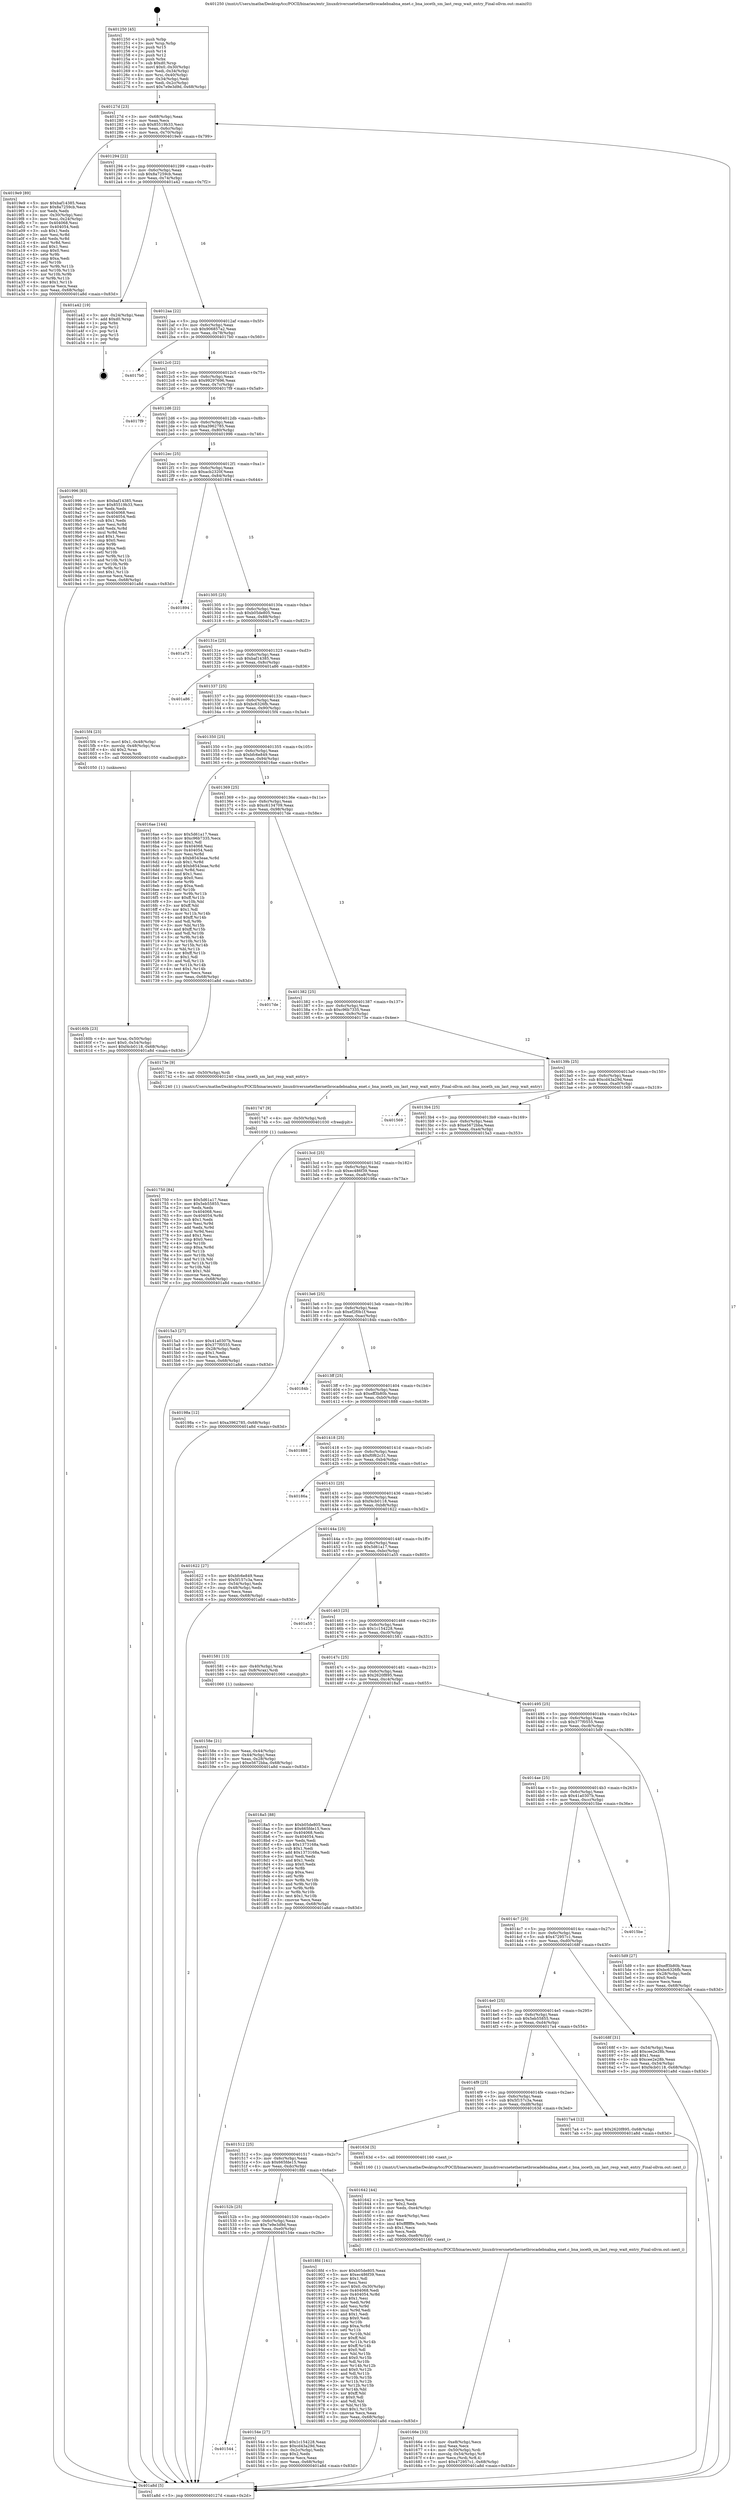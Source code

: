 digraph "0x401250" {
  label = "0x401250 (/mnt/c/Users/mathe/Desktop/tcc/POCII/binaries/extr_linuxdriversnetethernetbrocadebnabna_enet.c_bna_ioceth_sm_last_resp_wait_entry_Final-ollvm.out::main(0))"
  labelloc = "t"
  node[shape=record]

  Entry [label="",width=0.3,height=0.3,shape=circle,fillcolor=black,style=filled]
  "0x40127d" [label="{
     0x40127d [23]\l
     | [instrs]\l
     &nbsp;&nbsp;0x40127d \<+3\>: mov -0x68(%rbp),%eax\l
     &nbsp;&nbsp;0x401280 \<+2\>: mov %eax,%ecx\l
     &nbsp;&nbsp;0x401282 \<+6\>: sub $0x85519b33,%ecx\l
     &nbsp;&nbsp;0x401288 \<+3\>: mov %eax,-0x6c(%rbp)\l
     &nbsp;&nbsp;0x40128b \<+3\>: mov %ecx,-0x70(%rbp)\l
     &nbsp;&nbsp;0x40128e \<+6\>: je 00000000004019e9 \<main+0x799\>\l
  }"]
  "0x4019e9" [label="{
     0x4019e9 [89]\l
     | [instrs]\l
     &nbsp;&nbsp;0x4019e9 \<+5\>: mov $0xbaf14385,%eax\l
     &nbsp;&nbsp;0x4019ee \<+5\>: mov $0x8a7259cb,%ecx\l
     &nbsp;&nbsp;0x4019f3 \<+2\>: xor %edx,%edx\l
     &nbsp;&nbsp;0x4019f5 \<+3\>: mov -0x30(%rbp),%esi\l
     &nbsp;&nbsp;0x4019f8 \<+3\>: mov %esi,-0x24(%rbp)\l
     &nbsp;&nbsp;0x4019fb \<+7\>: mov 0x404068,%esi\l
     &nbsp;&nbsp;0x401a02 \<+7\>: mov 0x404054,%edi\l
     &nbsp;&nbsp;0x401a09 \<+3\>: sub $0x1,%edx\l
     &nbsp;&nbsp;0x401a0c \<+3\>: mov %esi,%r8d\l
     &nbsp;&nbsp;0x401a0f \<+3\>: add %edx,%r8d\l
     &nbsp;&nbsp;0x401a12 \<+4\>: imul %r8d,%esi\l
     &nbsp;&nbsp;0x401a16 \<+3\>: and $0x1,%esi\l
     &nbsp;&nbsp;0x401a19 \<+3\>: cmp $0x0,%esi\l
     &nbsp;&nbsp;0x401a1c \<+4\>: sete %r9b\l
     &nbsp;&nbsp;0x401a20 \<+3\>: cmp $0xa,%edi\l
     &nbsp;&nbsp;0x401a23 \<+4\>: setl %r10b\l
     &nbsp;&nbsp;0x401a27 \<+3\>: mov %r9b,%r11b\l
     &nbsp;&nbsp;0x401a2a \<+3\>: and %r10b,%r11b\l
     &nbsp;&nbsp;0x401a2d \<+3\>: xor %r10b,%r9b\l
     &nbsp;&nbsp;0x401a30 \<+3\>: or %r9b,%r11b\l
     &nbsp;&nbsp;0x401a33 \<+4\>: test $0x1,%r11b\l
     &nbsp;&nbsp;0x401a37 \<+3\>: cmovne %ecx,%eax\l
     &nbsp;&nbsp;0x401a3a \<+3\>: mov %eax,-0x68(%rbp)\l
     &nbsp;&nbsp;0x401a3d \<+5\>: jmp 0000000000401a8d \<main+0x83d\>\l
  }"]
  "0x401294" [label="{
     0x401294 [22]\l
     | [instrs]\l
     &nbsp;&nbsp;0x401294 \<+5\>: jmp 0000000000401299 \<main+0x49\>\l
     &nbsp;&nbsp;0x401299 \<+3\>: mov -0x6c(%rbp),%eax\l
     &nbsp;&nbsp;0x40129c \<+5\>: sub $0x8a7259cb,%eax\l
     &nbsp;&nbsp;0x4012a1 \<+3\>: mov %eax,-0x74(%rbp)\l
     &nbsp;&nbsp;0x4012a4 \<+6\>: je 0000000000401a42 \<main+0x7f2\>\l
  }"]
  Exit [label="",width=0.3,height=0.3,shape=circle,fillcolor=black,style=filled,peripheries=2]
  "0x401a42" [label="{
     0x401a42 [19]\l
     | [instrs]\l
     &nbsp;&nbsp;0x401a42 \<+3\>: mov -0x24(%rbp),%eax\l
     &nbsp;&nbsp;0x401a45 \<+7\>: add $0xd0,%rsp\l
     &nbsp;&nbsp;0x401a4c \<+1\>: pop %rbx\l
     &nbsp;&nbsp;0x401a4d \<+2\>: pop %r12\l
     &nbsp;&nbsp;0x401a4f \<+2\>: pop %r14\l
     &nbsp;&nbsp;0x401a51 \<+2\>: pop %r15\l
     &nbsp;&nbsp;0x401a53 \<+1\>: pop %rbp\l
     &nbsp;&nbsp;0x401a54 \<+1\>: ret\l
  }"]
  "0x4012aa" [label="{
     0x4012aa [22]\l
     | [instrs]\l
     &nbsp;&nbsp;0x4012aa \<+5\>: jmp 00000000004012af \<main+0x5f\>\l
     &nbsp;&nbsp;0x4012af \<+3\>: mov -0x6c(%rbp),%eax\l
     &nbsp;&nbsp;0x4012b2 \<+5\>: sub $0x906857a2,%eax\l
     &nbsp;&nbsp;0x4012b7 \<+3\>: mov %eax,-0x78(%rbp)\l
     &nbsp;&nbsp;0x4012ba \<+6\>: je 00000000004017b0 \<main+0x560\>\l
  }"]
  "0x401750" [label="{
     0x401750 [84]\l
     | [instrs]\l
     &nbsp;&nbsp;0x401750 \<+5\>: mov $0x5d61a17,%eax\l
     &nbsp;&nbsp;0x401755 \<+5\>: mov $0x5eb55855,%ecx\l
     &nbsp;&nbsp;0x40175a \<+2\>: xor %edx,%edx\l
     &nbsp;&nbsp;0x40175c \<+7\>: mov 0x404068,%esi\l
     &nbsp;&nbsp;0x401763 \<+8\>: mov 0x404054,%r8d\l
     &nbsp;&nbsp;0x40176b \<+3\>: sub $0x1,%edx\l
     &nbsp;&nbsp;0x40176e \<+3\>: mov %esi,%r9d\l
     &nbsp;&nbsp;0x401771 \<+3\>: add %edx,%r9d\l
     &nbsp;&nbsp;0x401774 \<+4\>: imul %r9d,%esi\l
     &nbsp;&nbsp;0x401778 \<+3\>: and $0x1,%esi\l
     &nbsp;&nbsp;0x40177b \<+3\>: cmp $0x0,%esi\l
     &nbsp;&nbsp;0x40177e \<+4\>: sete %r10b\l
     &nbsp;&nbsp;0x401782 \<+4\>: cmp $0xa,%r8d\l
     &nbsp;&nbsp;0x401786 \<+4\>: setl %r11b\l
     &nbsp;&nbsp;0x40178a \<+3\>: mov %r10b,%bl\l
     &nbsp;&nbsp;0x40178d \<+3\>: and %r11b,%bl\l
     &nbsp;&nbsp;0x401790 \<+3\>: xor %r11b,%r10b\l
     &nbsp;&nbsp;0x401793 \<+3\>: or %r10b,%bl\l
     &nbsp;&nbsp;0x401796 \<+3\>: test $0x1,%bl\l
     &nbsp;&nbsp;0x401799 \<+3\>: cmovne %ecx,%eax\l
     &nbsp;&nbsp;0x40179c \<+3\>: mov %eax,-0x68(%rbp)\l
     &nbsp;&nbsp;0x40179f \<+5\>: jmp 0000000000401a8d \<main+0x83d\>\l
  }"]
  "0x4017b0" [label="{
     0x4017b0\l
  }", style=dashed]
  "0x4012c0" [label="{
     0x4012c0 [22]\l
     | [instrs]\l
     &nbsp;&nbsp;0x4012c0 \<+5\>: jmp 00000000004012c5 \<main+0x75\>\l
     &nbsp;&nbsp;0x4012c5 \<+3\>: mov -0x6c(%rbp),%eax\l
     &nbsp;&nbsp;0x4012c8 \<+5\>: sub $0x99297696,%eax\l
     &nbsp;&nbsp;0x4012cd \<+3\>: mov %eax,-0x7c(%rbp)\l
     &nbsp;&nbsp;0x4012d0 \<+6\>: je 00000000004017f9 \<main+0x5a9\>\l
  }"]
  "0x401747" [label="{
     0x401747 [9]\l
     | [instrs]\l
     &nbsp;&nbsp;0x401747 \<+4\>: mov -0x50(%rbp),%rdi\l
     &nbsp;&nbsp;0x40174b \<+5\>: call 0000000000401030 \<free@plt\>\l
     | [calls]\l
     &nbsp;&nbsp;0x401030 \{1\} (unknown)\l
  }"]
  "0x4017f9" [label="{
     0x4017f9\l
  }", style=dashed]
  "0x4012d6" [label="{
     0x4012d6 [22]\l
     | [instrs]\l
     &nbsp;&nbsp;0x4012d6 \<+5\>: jmp 00000000004012db \<main+0x8b\>\l
     &nbsp;&nbsp;0x4012db \<+3\>: mov -0x6c(%rbp),%eax\l
     &nbsp;&nbsp;0x4012de \<+5\>: sub $0xa3962785,%eax\l
     &nbsp;&nbsp;0x4012e3 \<+3\>: mov %eax,-0x80(%rbp)\l
     &nbsp;&nbsp;0x4012e6 \<+6\>: je 0000000000401996 \<main+0x746\>\l
  }"]
  "0x40166e" [label="{
     0x40166e [33]\l
     | [instrs]\l
     &nbsp;&nbsp;0x40166e \<+6\>: mov -0xe8(%rbp),%ecx\l
     &nbsp;&nbsp;0x401674 \<+3\>: imul %eax,%ecx\l
     &nbsp;&nbsp;0x401677 \<+4\>: mov -0x50(%rbp),%rdi\l
     &nbsp;&nbsp;0x40167b \<+4\>: movslq -0x54(%rbp),%r8\l
     &nbsp;&nbsp;0x40167f \<+4\>: mov %ecx,(%rdi,%r8,4)\l
     &nbsp;&nbsp;0x401683 \<+7\>: movl $0x472957c1,-0x68(%rbp)\l
     &nbsp;&nbsp;0x40168a \<+5\>: jmp 0000000000401a8d \<main+0x83d\>\l
  }"]
  "0x401996" [label="{
     0x401996 [83]\l
     | [instrs]\l
     &nbsp;&nbsp;0x401996 \<+5\>: mov $0xbaf14385,%eax\l
     &nbsp;&nbsp;0x40199b \<+5\>: mov $0x85519b33,%ecx\l
     &nbsp;&nbsp;0x4019a0 \<+2\>: xor %edx,%edx\l
     &nbsp;&nbsp;0x4019a2 \<+7\>: mov 0x404068,%esi\l
     &nbsp;&nbsp;0x4019a9 \<+7\>: mov 0x404054,%edi\l
     &nbsp;&nbsp;0x4019b0 \<+3\>: sub $0x1,%edx\l
     &nbsp;&nbsp;0x4019b3 \<+3\>: mov %esi,%r8d\l
     &nbsp;&nbsp;0x4019b6 \<+3\>: add %edx,%r8d\l
     &nbsp;&nbsp;0x4019b9 \<+4\>: imul %r8d,%esi\l
     &nbsp;&nbsp;0x4019bd \<+3\>: and $0x1,%esi\l
     &nbsp;&nbsp;0x4019c0 \<+3\>: cmp $0x0,%esi\l
     &nbsp;&nbsp;0x4019c3 \<+4\>: sete %r9b\l
     &nbsp;&nbsp;0x4019c7 \<+3\>: cmp $0xa,%edi\l
     &nbsp;&nbsp;0x4019ca \<+4\>: setl %r10b\l
     &nbsp;&nbsp;0x4019ce \<+3\>: mov %r9b,%r11b\l
     &nbsp;&nbsp;0x4019d1 \<+3\>: and %r10b,%r11b\l
     &nbsp;&nbsp;0x4019d4 \<+3\>: xor %r10b,%r9b\l
     &nbsp;&nbsp;0x4019d7 \<+3\>: or %r9b,%r11b\l
     &nbsp;&nbsp;0x4019da \<+4\>: test $0x1,%r11b\l
     &nbsp;&nbsp;0x4019de \<+3\>: cmovne %ecx,%eax\l
     &nbsp;&nbsp;0x4019e1 \<+3\>: mov %eax,-0x68(%rbp)\l
     &nbsp;&nbsp;0x4019e4 \<+5\>: jmp 0000000000401a8d \<main+0x83d\>\l
  }"]
  "0x4012ec" [label="{
     0x4012ec [25]\l
     | [instrs]\l
     &nbsp;&nbsp;0x4012ec \<+5\>: jmp 00000000004012f1 \<main+0xa1\>\l
     &nbsp;&nbsp;0x4012f1 \<+3\>: mov -0x6c(%rbp),%eax\l
     &nbsp;&nbsp;0x4012f4 \<+5\>: sub $0xacb2320f,%eax\l
     &nbsp;&nbsp;0x4012f9 \<+6\>: mov %eax,-0x84(%rbp)\l
     &nbsp;&nbsp;0x4012ff \<+6\>: je 0000000000401894 \<main+0x644\>\l
  }"]
  "0x401642" [label="{
     0x401642 [44]\l
     | [instrs]\l
     &nbsp;&nbsp;0x401642 \<+2\>: xor %ecx,%ecx\l
     &nbsp;&nbsp;0x401644 \<+5\>: mov $0x2,%edx\l
     &nbsp;&nbsp;0x401649 \<+6\>: mov %edx,-0xe4(%rbp)\l
     &nbsp;&nbsp;0x40164f \<+1\>: cltd\l
     &nbsp;&nbsp;0x401650 \<+6\>: mov -0xe4(%rbp),%esi\l
     &nbsp;&nbsp;0x401656 \<+2\>: idiv %esi\l
     &nbsp;&nbsp;0x401658 \<+6\>: imul $0xfffffffe,%edx,%edx\l
     &nbsp;&nbsp;0x40165e \<+3\>: sub $0x1,%ecx\l
     &nbsp;&nbsp;0x401661 \<+2\>: sub %ecx,%edx\l
     &nbsp;&nbsp;0x401663 \<+6\>: mov %edx,-0xe8(%rbp)\l
     &nbsp;&nbsp;0x401669 \<+5\>: call 0000000000401160 \<next_i\>\l
     | [calls]\l
     &nbsp;&nbsp;0x401160 \{1\} (/mnt/c/Users/mathe/Desktop/tcc/POCII/binaries/extr_linuxdriversnetethernetbrocadebnabna_enet.c_bna_ioceth_sm_last_resp_wait_entry_Final-ollvm.out::next_i)\l
  }"]
  "0x401894" [label="{
     0x401894\l
  }", style=dashed]
  "0x401305" [label="{
     0x401305 [25]\l
     | [instrs]\l
     &nbsp;&nbsp;0x401305 \<+5\>: jmp 000000000040130a \<main+0xba\>\l
     &nbsp;&nbsp;0x40130a \<+3\>: mov -0x6c(%rbp),%eax\l
     &nbsp;&nbsp;0x40130d \<+5\>: sub $0xb05de805,%eax\l
     &nbsp;&nbsp;0x401312 \<+6\>: mov %eax,-0x88(%rbp)\l
     &nbsp;&nbsp;0x401318 \<+6\>: je 0000000000401a73 \<main+0x823\>\l
  }"]
  "0x40160b" [label="{
     0x40160b [23]\l
     | [instrs]\l
     &nbsp;&nbsp;0x40160b \<+4\>: mov %rax,-0x50(%rbp)\l
     &nbsp;&nbsp;0x40160f \<+7\>: movl $0x0,-0x54(%rbp)\l
     &nbsp;&nbsp;0x401616 \<+7\>: movl $0xf4cb0118,-0x68(%rbp)\l
     &nbsp;&nbsp;0x40161d \<+5\>: jmp 0000000000401a8d \<main+0x83d\>\l
  }"]
  "0x401a73" [label="{
     0x401a73\l
  }", style=dashed]
  "0x40131e" [label="{
     0x40131e [25]\l
     | [instrs]\l
     &nbsp;&nbsp;0x40131e \<+5\>: jmp 0000000000401323 \<main+0xd3\>\l
     &nbsp;&nbsp;0x401323 \<+3\>: mov -0x6c(%rbp),%eax\l
     &nbsp;&nbsp;0x401326 \<+5\>: sub $0xbaf14385,%eax\l
     &nbsp;&nbsp;0x40132b \<+6\>: mov %eax,-0x8c(%rbp)\l
     &nbsp;&nbsp;0x401331 \<+6\>: je 0000000000401a86 \<main+0x836\>\l
  }"]
  "0x40158e" [label="{
     0x40158e [21]\l
     | [instrs]\l
     &nbsp;&nbsp;0x40158e \<+3\>: mov %eax,-0x44(%rbp)\l
     &nbsp;&nbsp;0x401591 \<+3\>: mov -0x44(%rbp),%eax\l
     &nbsp;&nbsp;0x401594 \<+3\>: mov %eax,-0x28(%rbp)\l
     &nbsp;&nbsp;0x401597 \<+7\>: movl $0xe5672bba,-0x68(%rbp)\l
     &nbsp;&nbsp;0x40159e \<+5\>: jmp 0000000000401a8d \<main+0x83d\>\l
  }"]
  "0x401a86" [label="{
     0x401a86\l
  }", style=dashed]
  "0x401337" [label="{
     0x401337 [25]\l
     | [instrs]\l
     &nbsp;&nbsp;0x401337 \<+5\>: jmp 000000000040133c \<main+0xec\>\l
     &nbsp;&nbsp;0x40133c \<+3\>: mov -0x6c(%rbp),%eax\l
     &nbsp;&nbsp;0x40133f \<+5\>: sub $0xbc6326fb,%eax\l
     &nbsp;&nbsp;0x401344 \<+6\>: mov %eax,-0x90(%rbp)\l
     &nbsp;&nbsp;0x40134a \<+6\>: je 00000000004015f4 \<main+0x3a4\>\l
  }"]
  "0x401250" [label="{
     0x401250 [45]\l
     | [instrs]\l
     &nbsp;&nbsp;0x401250 \<+1\>: push %rbp\l
     &nbsp;&nbsp;0x401251 \<+3\>: mov %rsp,%rbp\l
     &nbsp;&nbsp;0x401254 \<+2\>: push %r15\l
     &nbsp;&nbsp;0x401256 \<+2\>: push %r14\l
     &nbsp;&nbsp;0x401258 \<+2\>: push %r12\l
     &nbsp;&nbsp;0x40125a \<+1\>: push %rbx\l
     &nbsp;&nbsp;0x40125b \<+7\>: sub $0xd0,%rsp\l
     &nbsp;&nbsp;0x401262 \<+7\>: movl $0x0,-0x30(%rbp)\l
     &nbsp;&nbsp;0x401269 \<+3\>: mov %edi,-0x34(%rbp)\l
     &nbsp;&nbsp;0x40126c \<+4\>: mov %rsi,-0x40(%rbp)\l
     &nbsp;&nbsp;0x401270 \<+3\>: mov -0x34(%rbp),%edi\l
     &nbsp;&nbsp;0x401273 \<+3\>: mov %edi,-0x2c(%rbp)\l
     &nbsp;&nbsp;0x401276 \<+7\>: movl $0x7e9e3d9d,-0x68(%rbp)\l
  }"]
  "0x4015f4" [label="{
     0x4015f4 [23]\l
     | [instrs]\l
     &nbsp;&nbsp;0x4015f4 \<+7\>: movl $0x1,-0x48(%rbp)\l
     &nbsp;&nbsp;0x4015fb \<+4\>: movslq -0x48(%rbp),%rax\l
     &nbsp;&nbsp;0x4015ff \<+4\>: shl $0x2,%rax\l
     &nbsp;&nbsp;0x401603 \<+3\>: mov %rax,%rdi\l
     &nbsp;&nbsp;0x401606 \<+5\>: call 0000000000401050 \<malloc@plt\>\l
     | [calls]\l
     &nbsp;&nbsp;0x401050 \{1\} (unknown)\l
  }"]
  "0x401350" [label="{
     0x401350 [25]\l
     | [instrs]\l
     &nbsp;&nbsp;0x401350 \<+5\>: jmp 0000000000401355 \<main+0x105\>\l
     &nbsp;&nbsp;0x401355 \<+3\>: mov -0x6c(%rbp),%eax\l
     &nbsp;&nbsp;0x401358 \<+5\>: sub $0xbfc6e849,%eax\l
     &nbsp;&nbsp;0x40135d \<+6\>: mov %eax,-0x94(%rbp)\l
     &nbsp;&nbsp;0x401363 \<+6\>: je 00000000004016ae \<main+0x45e\>\l
  }"]
  "0x401a8d" [label="{
     0x401a8d [5]\l
     | [instrs]\l
     &nbsp;&nbsp;0x401a8d \<+5\>: jmp 000000000040127d \<main+0x2d\>\l
  }"]
  "0x4016ae" [label="{
     0x4016ae [144]\l
     | [instrs]\l
     &nbsp;&nbsp;0x4016ae \<+5\>: mov $0x5d61a17,%eax\l
     &nbsp;&nbsp;0x4016b3 \<+5\>: mov $0xc96b7335,%ecx\l
     &nbsp;&nbsp;0x4016b8 \<+2\>: mov $0x1,%dl\l
     &nbsp;&nbsp;0x4016ba \<+7\>: mov 0x404068,%esi\l
     &nbsp;&nbsp;0x4016c1 \<+7\>: mov 0x404054,%edi\l
     &nbsp;&nbsp;0x4016c8 \<+3\>: mov %esi,%r8d\l
     &nbsp;&nbsp;0x4016cb \<+7\>: sub $0xb8543eae,%r8d\l
     &nbsp;&nbsp;0x4016d2 \<+4\>: sub $0x1,%r8d\l
     &nbsp;&nbsp;0x4016d6 \<+7\>: add $0xb8543eae,%r8d\l
     &nbsp;&nbsp;0x4016dd \<+4\>: imul %r8d,%esi\l
     &nbsp;&nbsp;0x4016e1 \<+3\>: and $0x1,%esi\l
     &nbsp;&nbsp;0x4016e4 \<+3\>: cmp $0x0,%esi\l
     &nbsp;&nbsp;0x4016e7 \<+4\>: sete %r9b\l
     &nbsp;&nbsp;0x4016eb \<+3\>: cmp $0xa,%edi\l
     &nbsp;&nbsp;0x4016ee \<+4\>: setl %r10b\l
     &nbsp;&nbsp;0x4016f2 \<+3\>: mov %r9b,%r11b\l
     &nbsp;&nbsp;0x4016f5 \<+4\>: xor $0xff,%r11b\l
     &nbsp;&nbsp;0x4016f9 \<+3\>: mov %r10b,%bl\l
     &nbsp;&nbsp;0x4016fc \<+3\>: xor $0xff,%bl\l
     &nbsp;&nbsp;0x4016ff \<+3\>: xor $0x1,%dl\l
     &nbsp;&nbsp;0x401702 \<+3\>: mov %r11b,%r14b\l
     &nbsp;&nbsp;0x401705 \<+4\>: and $0xff,%r14b\l
     &nbsp;&nbsp;0x401709 \<+3\>: and %dl,%r9b\l
     &nbsp;&nbsp;0x40170c \<+3\>: mov %bl,%r15b\l
     &nbsp;&nbsp;0x40170f \<+4\>: and $0xff,%r15b\l
     &nbsp;&nbsp;0x401713 \<+3\>: and %dl,%r10b\l
     &nbsp;&nbsp;0x401716 \<+3\>: or %r9b,%r14b\l
     &nbsp;&nbsp;0x401719 \<+3\>: or %r10b,%r15b\l
     &nbsp;&nbsp;0x40171c \<+3\>: xor %r15b,%r14b\l
     &nbsp;&nbsp;0x40171f \<+3\>: or %bl,%r11b\l
     &nbsp;&nbsp;0x401722 \<+4\>: xor $0xff,%r11b\l
     &nbsp;&nbsp;0x401726 \<+3\>: or $0x1,%dl\l
     &nbsp;&nbsp;0x401729 \<+3\>: and %dl,%r11b\l
     &nbsp;&nbsp;0x40172c \<+3\>: or %r11b,%r14b\l
     &nbsp;&nbsp;0x40172f \<+4\>: test $0x1,%r14b\l
     &nbsp;&nbsp;0x401733 \<+3\>: cmovne %ecx,%eax\l
     &nbsp;&nbsp;0x401736 \<+3\>: mov %eax,-0x68(%rbp)\l
     &nbsp;&nbsp;0x401739 \<+5\>: jmp 0000000000401a8d \<main+0x83d\>\l
  }"]
  "0x401369" [label="{
     0x401369 [25]\l
     | [instrs]\l
     &nbsp;&nbsp;0x401369 \<+5\>: jmp 000000000040136e \<main+0x11e\>\l
     &nbsp;&nbsp;0x40136e \<+3\>: mov -0x6c(%rbp),%eax\l
     &nbsp;&nbsp;0x401371 \<+5\>: sub $0xc6134709,%eax\l
     &nbsp;&nbsp;0x401376 \<+6\>: mov %eax,-0x98(%rbp)\l
     &nbsp;&nbsp;0x40137c \<+6\>: je 00000000004017de \<main+0x58e\>\l
  }"]
  "0x401544" [label="{
     0x401544\l
  }", style=dashed]
  "0x4017de" [label="{
     0x4017de\l
  }", style=dashed]
  "0x401382" [label="{
     0x401382 [25]\l
     | [instrs]\l
     &nbsp;&nbsp;0x401382 \<+5\>: jmp 0000000000401387 \<main+0x137\>\l
     &nbsp;&nbsp;0x401387 \<+3\>: mov -0x6c(%rbp),%eax\l
     &nbsp;&nbsp;0x40138a \<+5\>: sub $0xc96b7335,%eax\l
     &nbsp;&nbsp;0x40138f \<+6\>: mov %eax,-0x9c(%rbp)\l
     &nbsp;&nbsp;0x401395 \<+6\>: je 000000000040173e \<main+0x4ee\>\l
  }"]
  "0x40154e" [label="{
     0x40154e [27]\l
     | [instrs]\l
     &nbsp;&nbsp;0x40154e \<+5\>: mov $0x1c154228,%eax\l
     &nbsp;&nbsp;0x401553 \<+5\>: mov $0xcd43a29d,%ecx\l
     &nbsp;&nbsp;0x401558 \<+3\>: mov -0x2c(%rbp),%edx\l
     &nbsp;&nbsp;0x40155b \<+3\>: cmp $0x2,%edx\l
     &nbsp;&nbsp;0x40155e \<+3\>: cmovne %ecx,%eax\l
     &nbsp;&nbsp;0x401561 \<+3\>: mov %eax,-0x68(%rbp)\l
     &nbsp;&nbsp;0x401564 \<+5\>: jmp 0000000000401a8d \<main+0x83d\>\l
  }"]
  "0x40173e" [label="{
     0x40173e [9]\l
     | [instrs]\l
     &nbsp;&nbsp;0x40173e \<+4\>: mov -0x50(%rbp),%rdi\l
     &nbsp;&nbsp;0x401742 \<+5\>: call 0000000000401240 \<bna_ioceth_sm_last_resp_wait_entry\>\l
     | [calls]\l
     &nbsp;&nbsp;0x401240 \{1\} (/mnt/c/Users/mathe/Desktop/tcc/POCII/binaries/extr_linuxdriversnetethernetbrocadebnabna_enet.c_bna_ioceth_sm_last_resp_wait_entry_Final-ollvm.out::bna_ioceth_sm_last_resp_wait_entry)\l
  }"]
  "0x40139b" [label="{
     0x40139b [25]\l
     | [instrs]\l
     &nbsp;&nbsp;0x40139b \<+5\>: jmp 00000000004013a0 \<main+0x150\>\l
     &nbsp;&nbsp;0x4013a0 \<+3\>: mov -0x6c(%rbp),%eax\l
     &nbsp;&nbsp;0x4013a3 \<+5\>: sub $0xcd43a29d,%eax\l
     &nbsp;&nbsp;0x4013a8 \<+6\>: mov %eax,-0xa0(%rbp)\l
     &nbsp;&nbsp;0x4013ae \<+6\>: je 0000000000401569 \<main+0x319\>\l
  }"]
  "0x40152b" [label="{
     0x40152b [25]\l
     | [instrs]\l
     &nbsp;&nbsp;0x40152b \<+5\>: jmp 0000000000401530 \<main+0x2e0\>\l
     &nbsp;&nbsp;0x401530 \<+3\>: mov -0x6c(%rbp),%eax\l
     &nbsp;&nbsp;0x401533 \<+5\>: sub $0x7e9e3d9d,%eax\l
     &nbsp;&nbsp;0x401538 \<+6\>: mov %eax,-0xe0(%rbp)\l
     &nbsp;&nbsp;0x40153e \<+6\>: je 000000000040154e \<main+0x2fe\>\l
  }"]
  "0x401569" [label="{
     0x401569\l
  }", style=dashed]
  "0x4013b4" [label="{
     0x4013b4 [25]\l
     | [instrs]\l
     &nbsp;&nbsp;0x4013b4 \<+5\>: jmp 00000000004013b9 \<main+0x169\>\l
     &nbsp;&nbsp;0x4013b9 \<+3\>: mov -0x6c(%rbp),%eax\l
     &nbsp;&nbsp;0x4013bc \<+5\>: sub $0xe5672bba,%eax\l
     &nbsp;&nbsp;0x4013c1 \<+6\>: mov %eax,-0xa4(%rbp)\l
     &nbsp;&nbsp;0x4013c7 \<+6\>: je 00000000004015a3 \<main+0x353\>\l
  }"]
  "0x4018fd" [label="{
     0x4018fd [141]\l
     | [instrs]\l
     &nbsp;&nbsp;0x4018fd \<+5\>: mov $0xb05de805,%eax\l
     &nbsp;&nbsp;0x401902 \<+5\>: mov $0xec486f39,%ecx\l
     &nbsp;&nbsp;0x401907 \<+2\>: mov $0x1,%dl\l
     &nbsp;&nbsp;0x401909 \<+2\>: xor %esi,%esi\l
     &nbsp;&nbsp;0x40190b \<+7\>: movl $0x0,-0x30(%rbp)\l
     &nbsp;&nbsp;0x401912 \<+7\>: mov 0x404068,%edi\l
     &nbsp;&nbsp;0x401919 \<+8\>: mov 0x404054,%r8d\l
     &nbsp;&nbsp;0x401921 \<+3\>: sub $0x1,%esi\l
     &nbsp;&nbsp;0x401924 \<+3\>: mov %edi,%r9d\l
     &nbsp;&nbsp;0x401927 \<+3\>: add %esi,%r9d\l
     &nbsp;&nbsp;0x40192a \<+4\>: imul %r9d,%edi\l
     &nbsp;&nbsp;0x40192e \<+3\>: and $0x1,%edi\l
     &nbsp;&nbsp;0x401931 \<+3\>: cmp $0x0,%edi\l
     &nbsp;&nbsp;0x401934 \<+4\>: sete %r10b\l
     &nbsp;&nbsp;0x401938 \<+4\>: cmp $0xa,%r8d\l
     &nbsp;&nbsp;0x40193c \<+4\>: setl %r11b\l
     &nbsp;&nbsp;0x401940 \<+3\>: mov %r10b,%bl\l
     &nbsp;&nbsp;0x401943 \<+3\>: xor $0xff,%bl\l
     &nbsp;&nbsp;0x401946 \<+3\>: mov %r11b,%r14b\l
     &nbsp;&nbsp;0x401949 \<+4\>: xor $0xff,%r14b\l
     &nbsp;&nbsp;0x40194d \<+3\>: xor $0x0,%dl\l
     &nbsp;&nbsp;0x401950 \<+3\>: mov %bl,%r15b\l
     &nbsp;&nbsp;0x401953 \<+4\>: and $0x0,%r15b\l
     &nbsp;&nbsp;0x401957 \<+3\>: and %dl,%r10b\l
     &nbsp;&nbsp;0x40195a \<+3\>: mov %r14b,%r12b\l
     &nbsp;&nbsp;0x40195d \<+4\>: and $0x0,%r12b\l
     &nbsp;&nbsp;0x401961 \<+3\>: and %dl,%r11b\l
     &nbsp;&nbsp;0x401964 \<+3\>: or %r10b,%r15b\l
     &nbsp;&nbsp;0x401967 \<+3\>: or %r11b,%r12b\l
     &nbsp;&nbsp;0x40196a \<+3\>: xor %r12b,%r15b\l
     &nbsp;&nbsp;0x40196d \<+3\>: or %r14b,%bl\l
     &nbsp;&nbsp;0x401970 \<+3\>: xor $0xff,%bl\l
     &nbsp;&nbsp;0x401973 \<+3\>: or $0x0,%dl\l
     &nbsp;&nbsp;0x401976 \<+2\>: and %dl,%bl\l
     &nbsp;&nbsp;0x401978 \<+3\>: or %bl,%r15b\l
     &nbsp;&nbsp;0x40197b \<+4\>: test $0x1,%r15b\l
     &nbsp;&nbsp;0x40197f \<+3\>: cmovne %ecx,%eax\l
     &nbsp;&nbsp;0x401982 \<+3\>: mov %eax,-0x68(%rbp)\l
     &nbsp;&nbsp;0x401985 \<+5\>: jmp 0000000000401a8d \<main+0x83d\>\l
  }"]
  "0x4015a3" [label="{
     0x4015a3 [27]\l
     | [instrs]\l
     &nbsp;&nbsp;0x4015a3 \<+5\>: mov $0x41a0307b,%eax\l
     &nbsp;&nbsp;0x4015a8 \<+5\>: mov $0x377f0555,%ecx\l
     &nbsp;&nbsp;0x4015ad \<+3\>: mov -0x28(%rbp),%edx\l
     &nbsp;&nbsp;0x4015b0 \<+3\>: cmp $0x1,%edx\l
     &nbsp;&nbsp;0x4015b3 \<+3\>: cmovl %ecx,%eax\l
     &nbsp;&nbsp;0x4015b6 \<+3\>: mov %eax,-0x68(%rbp)\l
     &nbsp;&nbsp;0x4015b9 \<+5\>: jmp 0000000000401a8d \<main+0x83d\>\l
  }"]
  "0x4013cd" [label="{
     0x4013cd [25]\l
     | [instrs]\l
     &nbsp;&nbsp;0x4013cd \<+5\>: jmp 00000000004013d2 \<main+0x182\>\l
     &nbsp;&nbsp;0x4013d2 \<+3\>: mov -0x6c(%rbp),%eax\l
     &nbsp;&nbsp;0x4013d5 \<+5\>: sub $0xec486f39,%eax\l
     &nbsp;&nbsp;0x4013da \<+6\>: mov %eax,-0xa8(%rbp)\l
     &nbsp;&nbsp;0x4013e0 \<+6\>: je 000000000040198a \<main+0x73a\>\l
  }"]
  "0x401512" [label="{
     0x401512 [25]\l
     | [instrs]\l
     &nbsp;&nbsp;0x401512 \<+5\>: jmp 0000000000401517 \<main+0x2c7\>\l
     &nbsp;&nbsp;0x401517 \<+3\>: mov -0x6c(%rbp),%eax\l
     &nbsp;&nbsp;0x40151a \<+5\>: sub $0x665fde15,%eax\l
     &nbsp;&nbsp;0x40151f \<+6\>: mov %eax,-0xdc(%rbp)\l
     &nbsp;&nbsp;0x401525 \<+6\>: je 00000000004018fd \<main+0x6ad\>\l
  }"]
  "0x40198a" [label="{
     0x40198a [12]\l
     | [instrs]\l
     &nbsp;&nbsp;0x40198a \<+7\>: movl $0xa3962785,-0x68(%rbp)\l
     &nbsp;&nbsp;0x401991 \<+5\>: jmp 0000000000401a8d \<main+0x83d\>\l
  }"]
  "0x4013e6" [label="{
     0x4013e6 [25]\l
     | [instrs]\l
     &nbsp;&nbsp;0x4013e6 \<+5\>: jmp 00000000004013eb \<main+0x19b\>\l
     &nbsp;&nbsp;0x4013eb \<+3\>: mov -0x6c(%rbp),%eax\l
     &nbsp;&nbsp;0x4013ee \<+5\>: sub $0xef2f0b1f,%eax\l
     &nbsp;&nbsp;0x4013f3 \<+6\>: mov %eax,-0xac(%rbp)\l
     &nbsp;&nbsp;0x4013f9 \<+6\>: je 000000000040184b \<main+0x5fb\>\l
  }"]
  "0x40163d" [label="{
     0x40163d [5]\l
     | [instrs]\l
     &nbsp;&nbsp;0x40163d \<+5\>: call 0000000000401160 \<next_i\>\l
     | [calls]\l
     &nbsp;&nbsp;0x401160 \{1\} (/mnt/c/Users/mathe/Desktop/tcc/POCII/binaries/extr_linuxdriversnetethernetbrocadebnabna_enet.c_bna_ioceth_sm_last_resp_wait_entry_Final-ollvm.out::next_i)\l
  }"]
  "0x40184b" [label="{
     0x40184b\l
  }", style=dashed]
  "0x4013ff" [label="{
     0x4013ff [25]\l
     | [instrs]\l
     &nbsp;&nbsp;0x4013ff \<+5\>: jmp 0000000000401404 \<main+0x1b4\>\l
     &nbsp;&nbsp;0x401404 \<+3\>: mov -0x6c(%rbp),%eax\l
     &nbsp;&nbsp;0x401407 \<+5\>: sub $0xeff3b80b,%eax\l
     &nbsp;&nbsp;0x40140c \<+6\>: mov %eax,-0xb0(%rbp)\l
     &nbsp;&nbsp;0x401412 \<+6\>: je 0000000000401888 \<main+0x638\>\l
  }"]
  "0x4014f9" [label="{
     0x4014f9 [25]\l
     | [instrs]\l
     &nbsp;&nbsp;0x4014f9 \<+5\>: jmp 00000000004014fe \<main+0x2ae\>\l
     &nbsp;&nbsp;0x4014fe \<+3\>: mov -0x6c(%rbp),%eax\l
     &nbsp;&nbsp;0x401501 \<+5\>: sub $0x5f157c3a,%eax\l
     &nbsp;&nbsp;0x401506 \<+6\>: mov %eax,-0xd8(%rbp)\l
     &nbsp;&nbsp;0x40150c \<+6\>: je 000000000040163d \<main+0x3ed\>\l
  }"]
  "0x401888" [label="{
     0x401888\l
  }", style=dashed]
  "0x401418" [label="{
     0x401418 [25]\l
     | [instrs]\l
     &nbsp;&nbsp;0x401418 \<+5\>: jmp 000000000040141d \<main+0x1cd\>\l
     &nbsp;&nbsp;0x40141d \<+3\>: mov -0x6c(%rbp),%eax\l
     &nbsp;&nbsp;0x401420 \<+5\>: sub $0xf0f62c31,%eax\l
     &nbsp;&nbsp;0x401425 \<+6\>: mov %eax,-0xb4(%rbp)\l
     &nbsp;&nbsp;0x40142b \<+6\>: je 000000000040186a \<main+0x61a\>\l
  }"]
  "0x4017a4" [label="{
     0x4017a4 [12]\l
     | [instrs]\l
     &nbsp;&nbsp;0x4017a4 \<+7\>: movl $0x2620f895,-0x68(%rbp)\l
     &nbsp;&nbsp;0x4017ab \<+5\>: jmp 0000000000401a8d \<main+0x83d\>\l
  }"]
  "0x40186a" [label="{
     0x40186a\l
  }", style=dashed]
  "0x401431" [label="{
     0x401431 [25]\l
     | [instrs]\l
     &nbsp;&nbsp;0x401431 \<+5\>: jmp 0000000000401436 \<main+0x1e6\>\l
     &nbsp;&nbsp;0x401436 \<+3\>: mov -0x6c(%rbp),%eax\l
     &nbsp;&nbsp;0x401439 \<+5\>: sub $0xf4cb0118,%eax\l
     &nbsp;&nbsp;0x40143e \<+6\>: mov %eax,-0xb8(%rbp)\l
     &nbsp;&nbsp;0x401444 \<+6\>: je 0000000000401622 \<main+0x3d2\>\l
  }"]
  "0x4014e0" [label="{
     0x4014e0 [25]\l
     | [instrs]\l
     &nbsp;&nbsp;0x4014e0 \<+5\>: jmp 00000000004014e5 \<main+0x295\>\l
     &nbsp;&nbsp;0x4014e5 \<+3\>: mov -0x6c(%rbp),%eax\l
     &nbsp;&nbsp;0x4014e8 \<+5\>: sub $0x5eb55855,%eax\l
     &nbsp;&nbsp;0x4014ed \<+6\>: mov %eax,-0xd4(%rbp)\l
     &nbsp;&nbsp;0x4014f3 \<+6\>: je 00000000004017a4 \<main+0x554\>\l
  }"]
  "0x401622" [label="{
     0x401622 [27]\l
     | [instrs]\l
     &nbsp;&nbsp;0x401622 \<+5\>: mov $0xbfc6e849,%eax\l
     &nbsp;&nbsp;0x401627 \<+5\>: mov $0x5f157c3a,%ecx\l
     &nbsp;&nbsp;0x40162c \<+3\>: mov -0x54(%rbp),%edx\l
     &nbsp;&nbsp;0x40162f \<+3\>: cmp -0x48(%rbp),%edx\l
     &nbsp;&nbsp;0x401632 \<+3\>: cmovl %ecx,%eax\l
     &nbsp;&nbsp;0x401635 \<+3\>: mov %eax,-0x68(%rbp)\l
     &nbsp;&nbsp;0x401638 \<+5\>: jmp 0000000000401a8d \<main+0x83d\>\l
  }"]
  "0x40144a" [label="{
     0x40144a [25]\l
     | [instrs]\l
     &nbsp;&nbsp;0x40144a \<+5\>: jmp 000000000040144f \<main+0x1ff\>\l
     &nbsp;&nbsp;0x40144f \<+3\>: mov -0x6c(%rbp),%eax\l
     &nbsp;&nbsp;0x401452 \<+5\>: sub $0x5d61a17,%eax\l
     &nbsp;&nbsp;0x401457 \<+6\>: mov %eax,-0xbc(%rbp)\l
     &nbsp;&nbsp;0x40145d \<+6\>: je 0000000000401a55 \<main+0x805\>\l
  }"]
  "0x40168f" [label="{
     0x40168f [31]\l
     | [instrs]\l
     &nbsp;&nbsp;0x40168f \<+3\>: mov -0x54(%rbp),%eax\l
     &nbsp;&nbsp;0x401692 \<+5\>: add $0xcee2e28b,%eax\l
     &nbsp;&nbsp;0x401697 \<+3\>: add $0x1,%eax\l
     &nbsp;&nbsp;0x40169a \<+5\>: sub $0xcee2e28b,%eax\l
     &nbsp;&nbsp;0x40169f \<+3\>: mov %eax,-0x54(%rbp)\l
     &nbsp;&nbsp;0x4016a2 \<+7\>: movl $0xf4cb0118,-0x68(%rbp)\l
     &nbsp;&nbsp;0x4016a9 \<+5\>: jmp 0000000000401a8d \<main+0x83d\>\l
  }"]
  "0x401a55" [label="{
     0x401a55\l
  }", style=dashed]
  "0x401463" [label="{
     0x401463 [25]\l
     | [instrs]\l
     &nbsp;&nbsp;0x401463 \<+5\>: jmp 0000000000401468 \<main+0x218\>\l
     &nbsp;&nbsp;0x401468 \<+3\>: mov -0x6c(%rbp),%eax\l
     &nbsp;&nbsp;0x40146b \<+5\>: sub $0x1c154228,%eax\l
     &nbsp;&nbsp;0x401470 \<+6\>: mov %eax,-0xc0(%rbp)\l
     &nbsp;&nbsp;0x401476 \<+6\>: je 0000000000401581 \<main+0x331\>\l
  }"]
  "0x4014c7" [label="{
     0x4014c7 [25]\l
     | [instrs]\l
     &nbsp;&nbsp;0x4014c7 \<+5\>: jmp 00000000004014cc \<main+0x27c\>\l
     &nbsp;&nbsp;0x4014cc \<+3\>: mov -0x6c(%rbp),%eax\l
     &nbsp;&nbsp;0x4014cf \<+5\>: sub $0x472957c1,%eax\l
     &nbsp;&nbsp;0x4014d4 \<+6\>: mov %eax,-0xd0(%rbp)\l
     &nbsp;&nbsp;0x4014da \<+6\>: je 000000000040168f \<main+0x43f\>\l
  }"]
  "0x401581" [label="{
     0x401581 [13]\l
     | [instrs]\l
     &nbsp;&nbsp;0x401581 \<+4\>: mov -0x40(%rbp),%rax\l
     &nbsp;&nbsp;0x401585 \<+4\>: mov 0x8(%rax),%rdi\l
     &nbsp;&nbsp;0x401589 \<+5\>: call 0000000000401060 \<atoi@plt\>\l
     | [calls]\l
     &nbsp;&nbsp;0x401060 \{1\} (unknown)\l
  }"]
  "0x40147c" [label="{
     0x40147c [25]\l
     | [instrs]\l
     &nbsp;&nbsp;0x40147c \<+5\>: jmp 0000000000401481 \<main+0x231\>\l
     &nbsp;&nbsp;0x401481 \<+3\>: mov -0x6c(%rbp),%eax\l
     &nbsp;&nbsp;0x401484 \<+5\>: sub $0x2620f895,%eax\l
     &nbsp;&nbsp;0x401489 \<+6\>: mov %eax,-0xc4(%rbp)\l
     &nbsp;&nbsp;0x40148f \<+6\>: je 00000000004018a5 \<main+0x655\>\l
  }"]
  "0x4015be" [label="{
     0x4015be\l
  }", style=dashed]
  "0x4018a5" [label="{
     0x4018a5 [88]\l
     | [instrs]\l
     &nbsp;&nbsp;0x4018a5 \<+5\>: mov $0xb05de805,%eax\l
     &nbsp;&nbsp;0x4018aa \<+5\>: mov $0x665fde15,%ecx\l
     &nbsp;&nbsp;0x4018af \<+7\>: mov 0x404068,%edx\l
     &nbsp;&nbsp;0x4018b6 \<+7\>: mov 0x404054,%esi\l
     &nbsp;&nbsp;0x4018bd \<+2\>: mov %edx,%edi\l
     &nbsp;&nbsp;0x4018bf \<+6\>: sub $0x1373168a,%edi\l
     &nbsp;&nbsp;0x4018c5 \<+3\>: sub $0x1,%edi\l
     &nbsp;&nbsp;0x4018c8 \<+6\>: add $0x1373168a,%edi\l
     &nbsp;&nbsp;0x4018ce \<+3\>: imul %edi,%edx\l
     &nbsp;&nbsp;0x4018d1 \<+3\>: and $0x1,%edx\l
     &nbsp;&nbsp;0x4018d4 \<+3\>: cmp $0x0,%edx\l
     &nbsp;&nbsp;0x4018d7 \<+4\>: sete %r8b\l
     &nbsp;&nbsp;0x4018db \<+3\>: cmp $0xa,%esi\l
     &nbsp;&nbsp;0x4018de \<+4\>: setl %r9b\l
     &nbsp;&nbsp;0x4018e2 \<+3\>: mov %r8b,%r10b\l
     &nbsp;&nbsp;0x4018e5 \<+3\>: and %r9b,%r10b\l
     &nbsp;&nbsp;0x4018e8 \<+3\>: xor %r9b,%r8b\l
     &nbsp;&nbsp;0x4018eb \<+3\>: or %r8b,%r10b\l
     &nbsp;&nbsp;0x4018ee \<+4\>: test $0x1,%r10b\l
     &nbsp;&nbsp;0x4018f2 \<+3\>: cmovne %ecx,%eax\l
     &nbsp;&nbsp;0x4018f5 \<+3\>: mov %eax,-0x68(%rbp)\l
     &nbsp;&nbsp;0x4018f8 \<+5\>: jmp 0000000000401a8d \<main+0x83d\>\l
  }"]
  "0x401495" [label="{
     0x401495 [25]\l
     | [instrs]\l
     &nbsp;&nbsp;0x401495 \<+5\>: jmp 000000000040149a \<main+0x24a\>\l
     &nbsp;&nbsp;0x40149a \<+3\>: mov -0x6c(%rbp),%eax\l
     &nbsp;&nbsp;0x40149d \<+5\>: sub $0x377f0555,%eax\l
     &nbsp;&nbsp;0x4014a2 \<+6\>: mov %eax,-0xc8(%rbp)\l
     &nbsp;&nbsp;0x4014a8 \<+6\>: je 00000000004015d9 \<main+0x389\>\l
  }"]
  "0x4014ae" [label="{
     0x4014ae [25]\l
     | [instrs]\l
     &nbsp;&nbsp;0x4014ae \<+5\>: jmp 00000000004014b3 \<main+0x263\>\l
     &nbsp;&nbsp;0x4014b3 \<+3\>: mov -0x6c(%rbp),%eax\l
     &nbsp;&nbsp;0x4014b6 \<+5\>: sub $0x41a0307b,%eax\l
     &nbsp;&nbsp;0x4014bb \<+6\>: mov %eax,-0xcc(%rbp)\l
     &nbsp;&nbsp;0x4014c1 \<+6\>: je 00000000004015be \<main+0x36e\>\l
  }"]
  "0x4015d9" [label="{
     0x4015d9 [27]\l
     | [instrs]\l
     &nbsp;&nbsp;0x4015d9 \<+5\>: mov $0xeff3b80b,%eax\l
     &nbsp;&nbsp;0x4015de \<+5\>: mov $0xbc6326fb,%ecx\l
     &nbsp;&nbsp;0x4015e3 \<+3\>: mov -0x28(%rbp),%edx\l
     &nbsp;&nbsp;0x4015e6 \<+3\>: cmp $0x0,%edx\l
     &nbsp;&nbsp;0x4015e9 \<+3\>: cmove %ecx,%eax\l
     &nbsp;&nbsp;0x4015ec \<+3\>: mov %eax,-0x68(%rbp)\l
     &nbsp;&nbsp;0x4015ef \<+5\>: jmp 0000000000401a8d \<main+0x83d\>\l
  }"]
  Entry -> "0x401250" [label=" 1"]
  "0x40127d" -> "0x4019e9" [label=" 1"]
  "0x40127d" -> "0x401294" [label=" 17"]
  "0x401a42" -> Exit [label=" 1"]
  "0x401294" -> "0x401a42" [label=" 1"]
  "0x401294" -> "0x4012aa" [label=" 16"]
  "0x4019e9" -> "0x401a8d" [label=" 1"]
  "0x4012aa" -> "0x4017b0" [label=" 0"]
  "0x4012aa" -> "0x4012c0" [label=" 16"]
  "0x401996" -> "0x401a8d" [label=" 1"]
  "0x4012c0" -> "0x4017f9" [label=" 0"]
  "0x4012c0" -> "0x4012d6" [label=" 16"]
  "0x40198a" -> "0x401a8d" [label=" 1"]
  "0x4012d6" -> "0x401996" [label=" 1"]
  "0x4012d6" -> "0x4012ec" [label=" 15"]
  "0x4018fd" -> "0x401a8d" [label=" 1"]
  "0x4012ec" -> "0x401894" [label=" 0"]
  "0x4012ec" -> "0x401305" [label=" 15"]
  "0x4018a5" -> "0x401a8d" [label=" 1"]
  "0x401305" -> "0x401a73" [label=" 0"]
  "0x401305" -> "0x40131e" [label=" 15"]
  "0x4017a4" -> "0x401a8d" [label=" 1"]
  "0x40131e" -> "0x401a86" [label=" 0"]
  "0x40131e" -> "0x401337" [label=" 15"]
  "0x401750" -> "0x401a8d" [label=" 1"]
  "0x401337" -> "0x4015f4" [label=" 1"]
  "0x401337" -> "0x401350" [label=" 14"]
  "0x401747" -> "0x401750" [label=" 1"]
  "0x401350" -> "0x4016ae" [label=" 1"]
  "0x401350" -> "0x401369" [label=" 13"]
  "0x40173e" -> "0x401747" [label=" 1"]
  "0x401369" -> "0x4017de" [label=" 0"]
  "0x401369" -> "0x401382" [label=" 13"]
  "0x4016ae" -> "0x401a8d" [label=" 1"]
  "0x401382" -> "0x40173e" [label=" 1"]
  "0x401382" -> "0x40139b" [label=" 12"]
  "0x40168f" -> "0x401a8d" [label=" 1"]
  "0x40139b" -> "0x401569" [label=" 0"]
  "0x40139b" -> "0x4013b4" [label=" 12"]
  "0x401642" -> "0x40166e" [label=" 1"]
  "0x4013b4" -> "0x4015a3" [label=" 1"]
  "0x4013b4" -> "0x4013cd" [label=" 11"]
  "0x40163d" -> "0x401642" [label=" 1"]
  "0x4013cd" -> "0x40198a" [label=" 1"]
  "0x4013cd" -> "0x4013e6" [label=" 10"]
  "0x40160b" -> "0x401a8d" [label=" 1"]
  "0x4013e6" -> "0x40184b" [label=" 0"]
  "0x4013e6" -> "0x4013ff" [label=" 10"]
  "0x4015f4" -> "0x40160b" [label=" 1"]
  "0x4013ff" -> "0x401888" [label=" 0"]
  "0x4013ff" -> "0x401418" [label=" 10"]
  "0x4015a3" -> "0x401a8d" [label=" 1"]
  "0x401418" -> "0x40186a" [label=" 0"]
  "0x401418" -> "0x401431" [label=" 10"]
  "0x40158e" -> "0x401a8d" [label=" 1"]
  "0x401431" -> "0x401622" [label=" 2"]
  "0x401431" -> "0x40144a" [label=" 8"]
  "0x401a8d" -> "0x40127d" [label=" 17"]
  "0x40144a" -> "0x401a55" [label=" 0"]
  "0x40144a" -> "0x401463" [label=" 8"]
  "0x401250" -> "0x40127d" [label=" 1"]
  "0x401463" -> "0x401581" [label=" 1"]
  "0x401463" -> "0x40147c" [label=" 7"]
  "0x40152b" -> "0x401544" [label=" 0"]
  "0x40147c" -> "0x4018a5" [label=" 1"]
  "0x40147c" -> "0x401495" [label=" 6"]
  "0x40152b" -> "0x40154e" [label=" 1"]
  "0x401495" -> "0x4015d9" [label=" 1"]
  "0x401495" -> "0x4014ae" [label=" 5"]
  "0x40166e" -> "0x401a8d" [label=" 1"]
  "0x4014ae" -> "0x4015be" [label=" 0"]
  "0x4014ae" -> "0x4014c7" [label=" 5"]
  "0x40154e" -> "0x401a8d" [label=" 1"]
  "0x4014c7" -> "0x40168f" [label=" 1"]
  "0x4014c7" -> "0x4014e0" [label=" 4"]
  "0x401581" -> "0x40158e" [label=" 1"]
  "0x4014e0" -> "0x4017a4" [label=" 1"]
  "0x4014e0" -> "0x4014f9" [label=" 3"]
  "0x4015d9" -> "0x401a8d" [label=" 1"]
  "0x4014f9" -> "0x40163d" [label=" 1"]
  "0x4014f9" -> "0x401512" [label=" 2"]
  "0x401622" -> "0x401a8d" [label=" 2"]
  "0x401512" -> "0x4018fd" [label=" 1"]
  "0x401512" -> "0x40152b" [label=" 1"]
}
